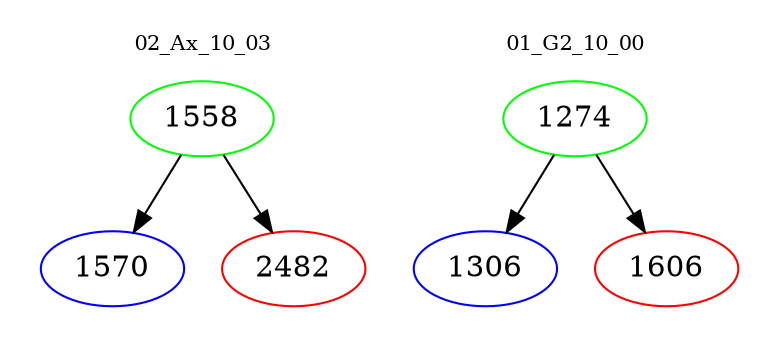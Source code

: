 digraph{
subgraph cluster_0 {
color = white
label = "02_Ax_10_03";
fontsize=10;
T0_1558 [label="1558", color="green"]
T0_1558 -> T0_1570 [color="black"]
T0_1570 [label="1570", color="blue"]
T0_1558 -> T0_2482 [color="black"]
T0_2482 [label="2482", color="red"]
}
subgraph cluster_1 {
color = white
label = "01_G2_10_00";
fontsize=10;
T1_1274 [label="1274", color="green"]
T1_1274 -> T1_1306 [color="black"]
T1_1306 [label="1306", color="blue"]
T1_1274 -> T1_1606 [color="black"]
T1_1606 [label="1606", color="red"]
}
}
